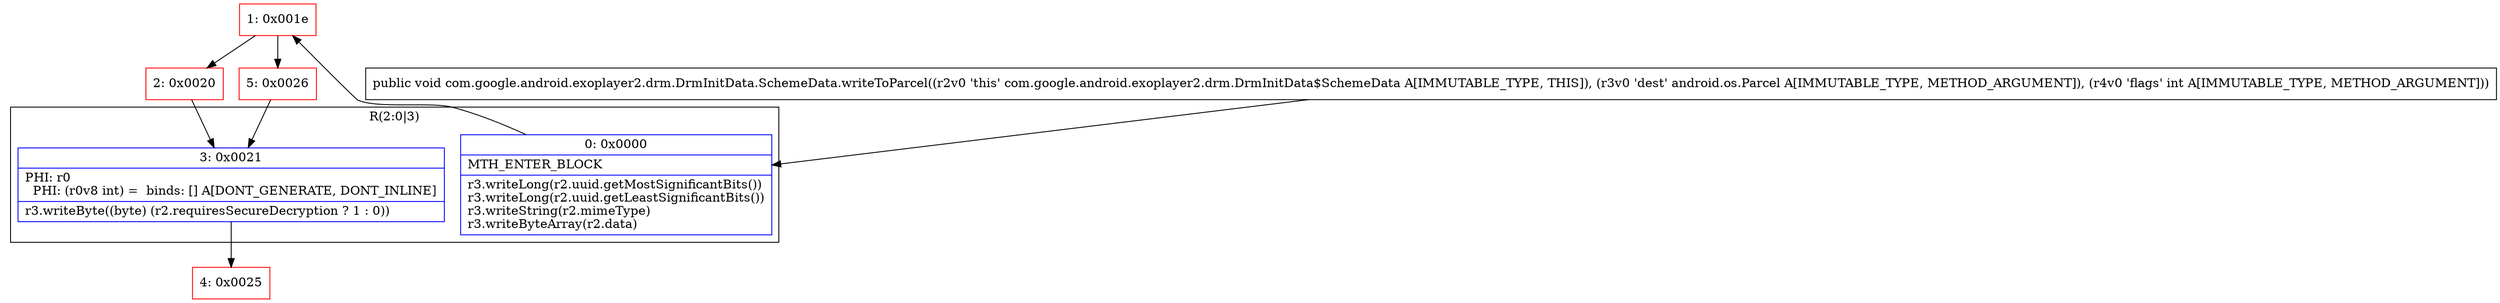 digraph "CFG forcom.google.android.exoplayer2.drm.DrmInitData.SchemeData.writeToParcel(Landroid\/os\/Parcel;I)V" {
subgraph cluster_Region_1352672116 {
label = "R(2:0|3)";
node [shape=record,color=blue];
Node_0 [shape=record,label="{0\:\ 0x0000|MTH_ENTER_BLOCK\l|r3.writeLong(r2.uuid.getMostSignificantBits())\lr3.writeLong(r2.uuid.getLeastSignificantBits())\lr3.writeString(r2.mimeType)\lr3.writeByteArray(r2.data)\l}"];
Node_3 [shape=record,label="{3\:\ 0x0021|PHI: r0 \l  PHI: (r0v8 int) =  binds: [] A[DONT_GENERATE, DONT_INLINE]\l|r3.writeByte((byte) (r2.requiresSecureDecryption ? 1 : 0))\l}"];
}
Node_1 [shape=record,color=red,label="{1\:\ 0x001e}"];
Node_2 [shape=record,color=red,label="{2\:\ 0x0020}"];
Node_4 [shape=record,color=red,label="{4\:\ 0x0025}"];
Node_5 [shape=record,color=red,label="{5\:\ 0x0026}"];
MethodNode[shape=record,label="{public void com.google.android.exoplayer2.drm.DrmInitData.SchemeData.writeToParcel((r2v0 'this' com.google.android.exoplayer2.drm.DrmInitData$SchemeData A[IMMUTABLE_TYPE, THIS]), (r3v0 'dest' android.os.Parcel A[IMMUTABLE_TYPE, METHOD_ARGUMENT]), (r4v0 'flags' int A[IMMUTABLE_TYPE, METHOD_ARGUMENT])) }"];
MethodNode -> Node_0;
Node_0 -> Node_1;
Node_3 -> Node_4;
Node_1 -> Node_2;
Node_1 -> Node_5;
Node_2 -> Node_3;
Node_5 -> Node_3;
}


